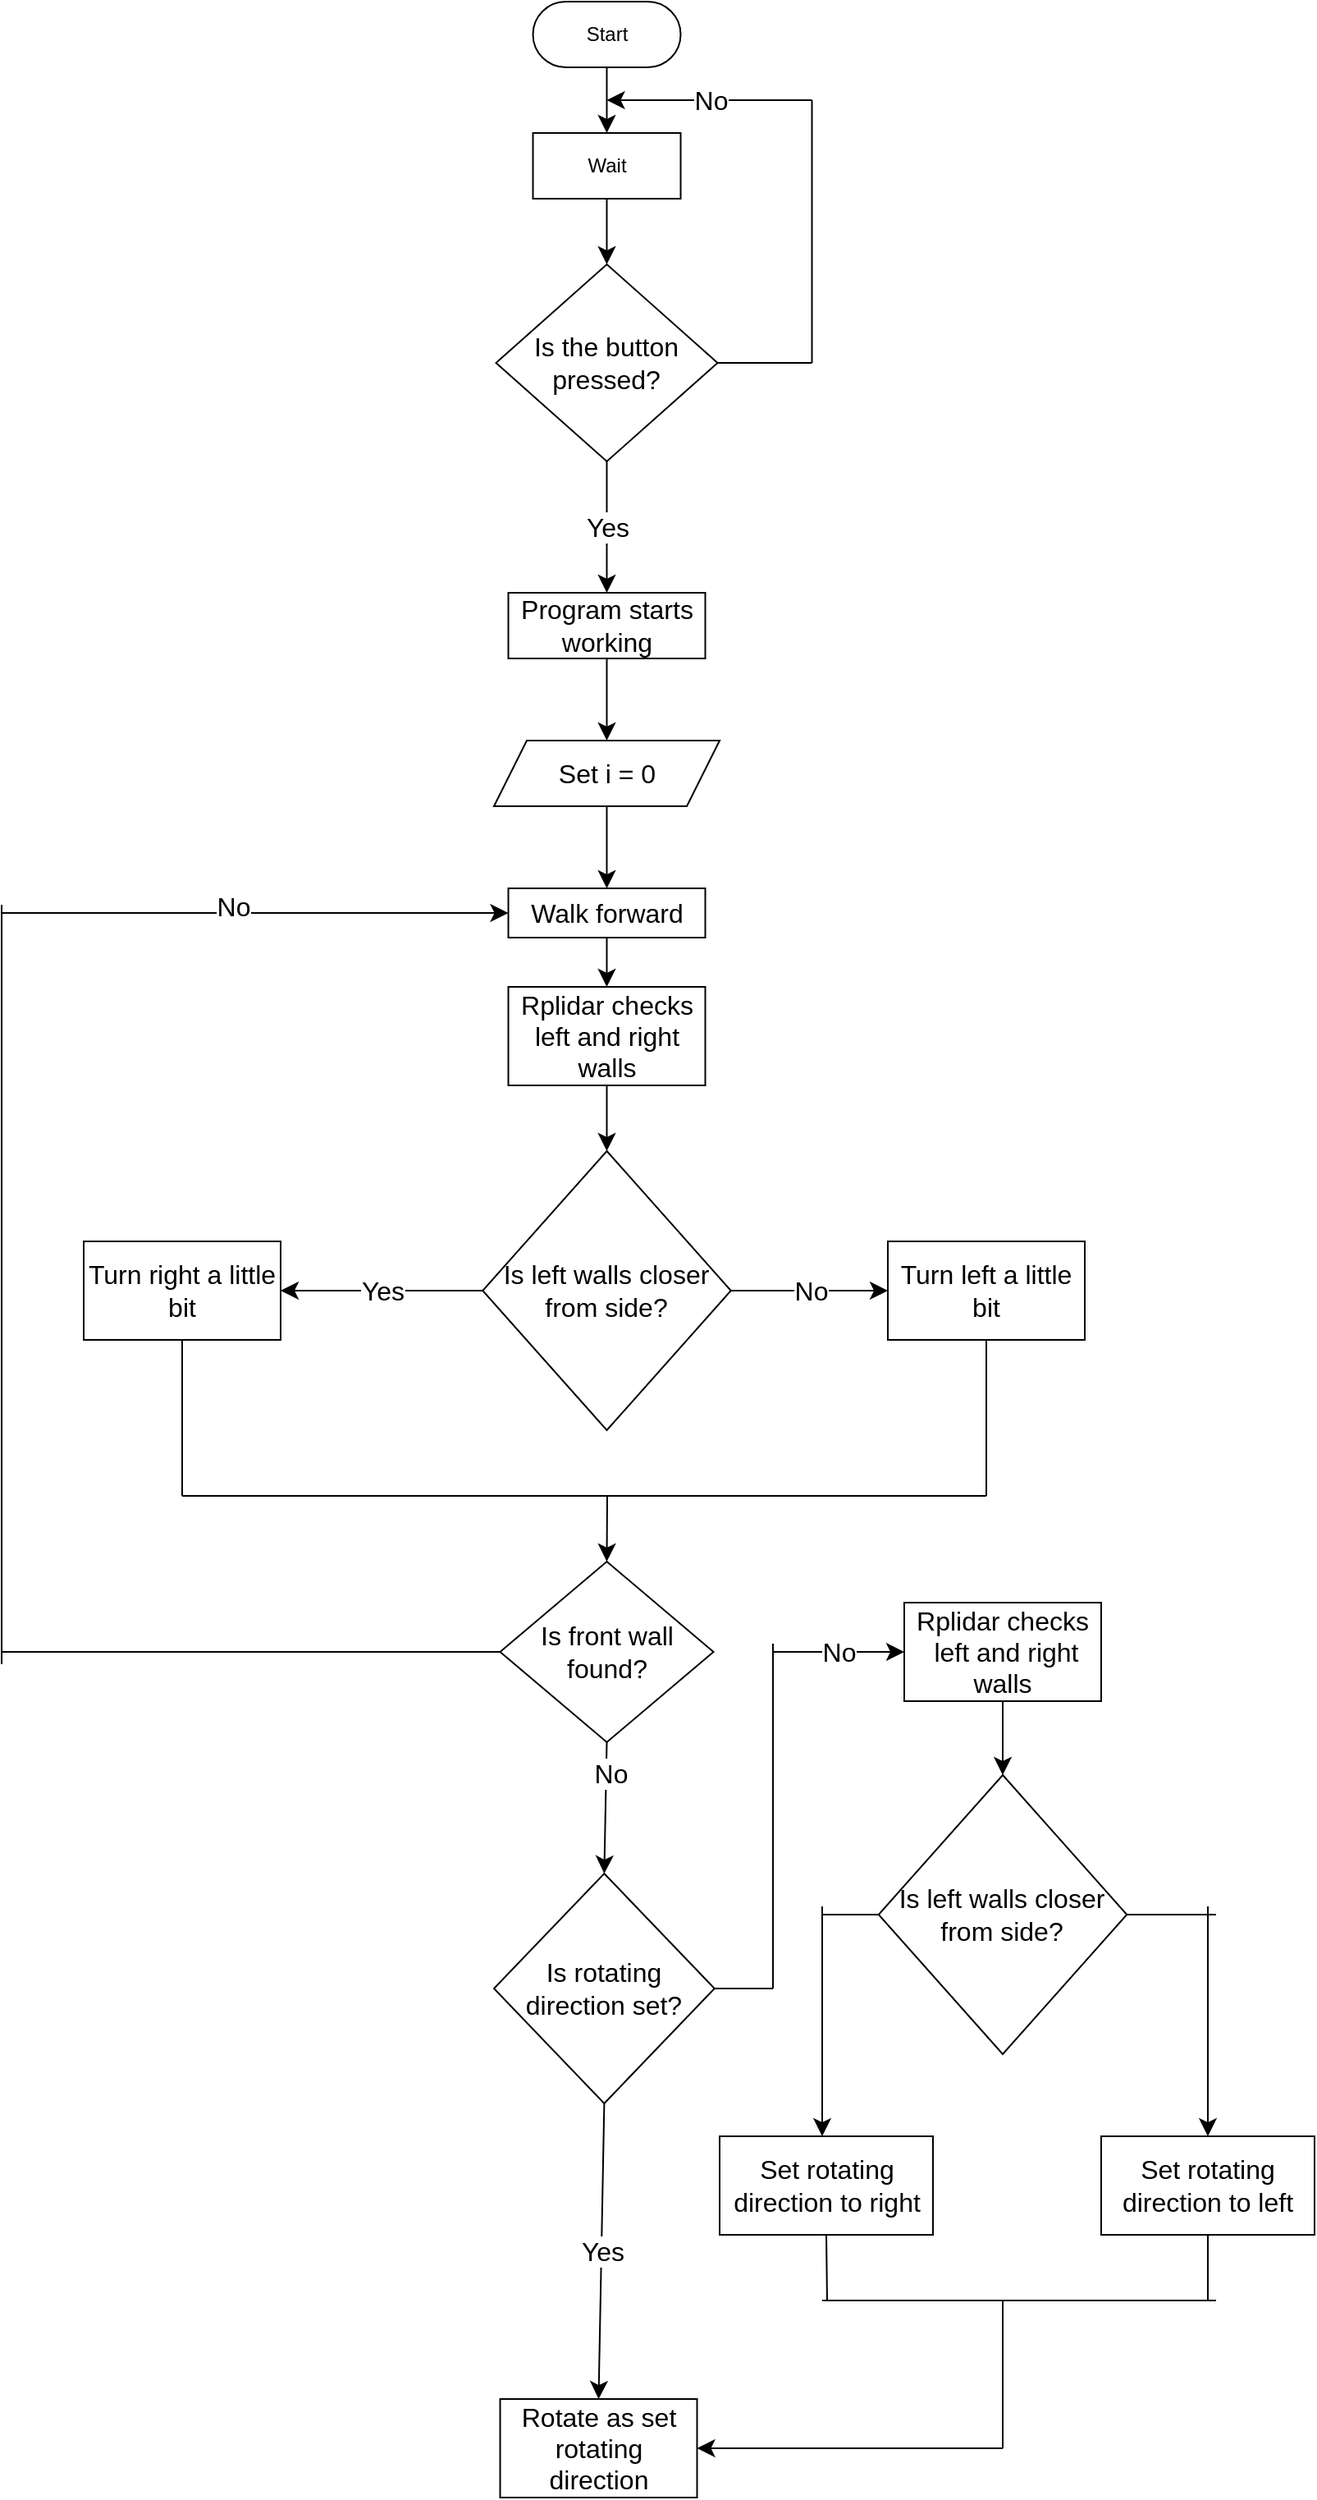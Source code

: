 <mxfile version="21.6.8" type="github">
  <diagram name="หน้า-1" id="4wCbAk8ZCSguRrX8qUt5">
    <mxGraphModel dx="4788" dy="11968" grid="1" gridSize="10" guides="1" tooltips="1" connect="1" arrows="1" fold="1" page="0" pageScale="1" pageWidth="827" pageHeight="1169" math="0" shadow="0">
      <root>
        <mxCell id="0" />
        <mxCell id="1" parent="0" />
        <mxCell id="fo_EU_42IXRzwxVgpPz2-1" value="Set i = 0" style="shape=parallelogram;perimeter=parallelogramPerimeter;whiteSpace=wrap;html=1;fixedSize=1;fontSize=16;" vertex="1" parent="1">
          <mxGeometry x="-3060" y="-10130" width="137.5" height="40" as="geometry" />
        </mxCell>
        <mxCell id="fo_EU_42IXRzwxVgpPz2-2" value="Start" style="rounded=1;whiteSpace=wrap;html=1;arcSize=50;" vertex="1" parent="1">
          <mxGeometry x="-3036.25" y="-10580" width="90" height="40" as="geometry" />
        </mxCell>
        <mxCell id="fo_EU_42IXRzwxVgpPz2-3" value="Wait" style="rounded=0;whiteSpace=wrap;html=1;" vertex="1" parent="1">
          <mxGeometry x="-3036.25" y="-10500" width="90" height="40" as="geometry" />
        </mxCell>
        <mxCell id="fo_EU_42IXRzwxVgpPz2-4" value="" style="endArrow=classic;html=1;rounded=0;fontSize=12;startSize=8;endSize=8;curved=1;entryX=0.5;entryY=0;entryDx=0;entryDy=0;exitX=0.5;exitY=1;exitDx=0;exitDy=0;" edge="1" parent="1" source="fo_EU_42IXRzwxVgpPz2-2" target="fo_EU_42IXRzwxVgpPz2-3">
          <mxGeometry width="50" height="50" relative="1" as="geometry">
            <mxPoint x="-3051.25" y="-10520" as="sourcePoint" />
            <mxPoint x="-3036.25" y="-10510" as="targetPoint" />
          </mxGeometry>
        </mxCell>
        <mxCell id="fo_EU_42IXRzwxVgpPz2-5" value="Is the button pressed?" style="rhombus;whiteSpace=wrap;html=1;fontSize=16;" vertex="1" parent="1">
          <mxGeometry x="-3058.75" y="-10420" width="135" height="120" as="geometry" />
        </mxCell>
        <mxCell id="fo_EU_42IXRzwxVgpPz2-6" value="" style="endArrow=classic;html=1;rounded=0;fontSize=12;startSize=8;endSize=8;curved=1;exitX=0.5;exitY=1;exitDx=0;exitDy=0;entryX=0.5;entryY=0;entryDx=0;entryDy=0;" edge="1" parent="1" source="fo_EU_42IXRzwxVgpPz2-3" target="fo_EU_42IXRzwxVgpPz2-5">
          <mxGeometry width="50" height="50" relative="1" as="geometry">
            <mxPoint x="-2926.25" y="-10410" as="sourcePoint" />
            <mxPoint x="-2876.25" y="-10460" as="targetPoint" />
          </mxGeometry>
        </mxCell>
        <mxCell id="fo_EU_42IXRzwxVgpPz2-7" value="Program starts working" style="rounded=0;whiteSpace=wrap;html=1;fontSize=16;" vertex="1" parent="1">
          <mxGeometry x="-3051.25" y="-10220" width="120" height="40" as="geometry" />
        </mxCell>
        <mxCell id="fo_EU_42IXRzwxVgpPz2-8" value="" style="endArrow=classic;html=1;rounded=0;fontSize=12;startSize=8;endSize=8;curved=1;exitX=0.5;exitY=1;exitDx=0;exitDy=0;entryX=0.5;entryY=0;entryDx=0;entryDy=0;" edge="1" parent="1" source="fo_EU_42IXRzwxVgpPz2-5" target="fo_EU_42IXRzwxVgpPz2-7">
          <mxGeometry relative="1" as="geometry">
            <mxPoint x="-2926.25" y="-10390" as="sourcePoint" />
            <mxPoint x="-2826.25" y="-10390" as="targetPoint" />
          </mxGeometry>
        </mxCell>
        <mxCell id="fo_EU_42IXRzwxVgpPz2-9" value="Yes" style="edgeLabel;resizable=0;html=1;align=center;verticalAlign=middle;fontSize=16;" connectable="0" vertex="1" parent="fo_EU_42IXRzwxVgpPz2-8">
          <mxGeometry relative="1" as="geometry" />
        </mxCell>
        <mxCell id="fo_EU_42IXRzwxVgpPz2-10" value="" style="endArrow=classic;html=1;rounded=0;fontSize=12;startSize=8;endSize=8;curved=1;entryX=0.5;entryY=0;entryDx=0;entryDy=0;" edge="1" parent="1">
          <mxGeometry relative="1" as="geometry">
            <mxPoint x="-2866.25" y="-10520" as="sourcePoint" />
            <mxPoint x="-2991.25" y="-10520" as="targetPoint" />
          </mxGeometry>
        </mxCell>
        <mxCell id="fo_EU_42IXRzwxVgpPz2-11" value="No" style="edgeLabel;resizable=0;html=1;align=center;verticalAlign=middle;fontSize=16;" connectable="0" vertex="1" parent="fo_EU_42IXRzwxVgpPz2-10">
          <mxGeometry relative="1" as="geometry" />
        </mxCell>
        <mxCell id="fo_EU_42IXRzwxVgpPz2-12" value="" style="endArrow=none;html=1;rounded=0;fontSize=12;startSize=8;endSize=8;curved=1;" edge="1" parent="1">
          <mxGeometry width="50" height="50" relative="1" as="geometry">
            <mxPoint x="-2866.25" y="-10520" as="sourcePoint" />
            <mxPoint x="-2866.25" y="-10360" as="targetPoint" />
          </mxGeometry>
        </mxCell>
        <mxCell id="fo_EU_42IXRzwxVgpPz2-13" value="" style="endArrow=none;html=1;rounded=0;fontSize=12;startSize=8;endSize=8;curved=1;exitX=1;exitY=0.5;exitDx=0;exitDy=0;" edge="1" parent="1" source="fo_EU_42IXRzwxVgpPz2-5">
          <mxGeometry width="50" height="50" relative="1" as="geometry">
            <mxPoint x="-2931.25" y="-10280" as="sourcePoint" />
            <mxPoint x="-2866.25" y="-10360" as="targetPoint" />
          </mxGeometry>
        </mxCell>
        <mxCell id="fo_EU_42IXRzwxVgpPz2-14" value="" style="endArrow=classic;html=1;rounded=0;fontSize=12;startSize=8;endSize=8;curved=1;exitX=0.5;exitY=1;exitDx=0;exitDy=0;entryX=0.5;entryY=0;entryDx=0;entryDy=0;" edge="1" parent="1" source="fo_EU_42IXRzwxVgpPz2-7" target="fo_EU_42IXRzwxVgpPz2-1">
          <mxGeometry width="50" height="50" relative="1" as="geometry">
            <mxPoint x="-3006.25" y="-10160" as="sourcePoint" />
            <mxPoint x="-2966.25" y="-10140" as="targetPoint" />
          </mxGeometry>
        </mxCell>
        <mxCell id="fo_EU_42IXRzwxVgpPz2-15" value="Walk forward" style="rounded=0;whiteSpace=wrap;html=1;fontSize=16;" vertex="1" parent="1">
          <mxGeometry x="-3051.25" y="-10040" width="120" height="30" as="geometry" />
        </mxCell>
        <mxCell id="fo_EU_42IXRzwxVgpPz2-16" value="" style="endArrow=classic;html=1;rounded=0;fontSize=12;startSize=8;endSize=8;curved=1;exitX=0.5;exitY=1;exitDx=0;exitDy=0;entryX=0.5;entryY=0;entryDx=0;entryDy=0;" edge="1" parent="1" source="fo_EU_42IXRzwxVgpPz2-1" target="fo_EU_42IXRzwxVgpPz2-15">
          <mxGeometry width="50" height="50" relative="1" as="geometry">
            <mxPoint x="-2996.25" y="-9990" as="sourcePoint" />
            <mxPoint x="-2946.25" y="-10040" as="targetPoint" />
          </mxGeometry>
        </mxCell>
        <mxCell id="fo_EU_42IXRzwxVgpPz2-17" value="Rplidar checks left and right walls" style="rounded=0;whiteSpace=wrap;html=1;fontSize=16;" vertex="1" parent="1">
          <mxGeometry x="-3051.25" y="-9980" width="120" height="60" as="geometry" />
        </mxCell>
        <mxCell id="fo_EU_42IXRzwxVgpPz2-18" value="" style="endArrow=classic;html=1;rounded=0;fontSize=12;startSize=8;endSize=8;curved=1;exitX=0.5;exitY=1;exitDx=0;exitDy=0;entryX=0.5;entryY=0;entryDx=0;entryDy=0;" edge="1" parent="1" source="fo_EU_42IXRzwxVgpPz2-15" target="fo_EU_42IXRzwxVgpPz2-17">
          <mxGeometry width="50" height="50" relative="1" as="geometry">
            <mxPoint x="-3030" y="-9890" as="sourcePoint" />
            <mxPoint x="-2980" y="-9940" as="targetPoint" />
          </mxGeometry>
        </mxCell>
        <mxCell id="fo_EU_42IXRzwxVgpPz2-19" value="Is left walls closer from side?" style="rhombus;whiteSpace=wrap;html=1;fontSize=16;" vertex="1" parent="1">
          <mxGeometry x="-3066.87" y="-9880" width="151.25" height="170" as="geometry" />
        </mxCell>
        <mxCell id="fo_EU_42IXRzwxVgpPz2-20" value="" style="endArrow=classic;html=1;rounded=0;fontSize=12;startSize=8;endSize=8;curved=1;exitX=0.5;exitY=1;exitDx=0;exitDy=0;entryX=0.5;entryY=0;entryDx=0;entryDy=0;" edge="1" parent="1" source="fo_EU_42IXRzwxVgpPz2-17" target="fo_EU_42IXRzwxVgpPz2-19">
          <mxGeometry width="50" height="50" relative="1" as="geometry">
            <mxPoint x="-3010" y="-9850" as="sourcePoint" />
            <mxPoint x="-2960" y="-9900" as="targetPoint" />
          </mxGeometry>
        </mxCell>
        <mxCell id="fo_EU_42IXRzwxVgpPz2-22" value="Turn right a little bit" style="rounded=0;whiteSpace=wrap;html=1;fontSize=16;" vertex="1" parent="1">
          <mxGeometry x="-3310" y="-9825" width="120" height="60" as="geometry" />
        </mxCell>
        <mxCell id="fo_EU_42IXRzwxVgpPz2-24" value="" style="endArrow=classic;html=1;rounded=0;fontSize=12;startSize=8;endSize=8;curved=1;exitX=0;exitY=0.5;exitDx=0;exitDy=0;entryX=1;entryY=0.5;entryDx=0;entryDy=0;" edge="1" parent="1" source="fo_EU_42IXRzwxVgpPz2-19" target="fo_EU_42IXRzwxVgpPz2-22">
          <mxGeometry relative="1" as="geometry">
            <mxPoint x="-3140" y="-9730" as="sourcePoint" />
            <mxPoint x="-3040" y="-9730" as="targetPoint" />
          </mxGeometry>
        </mxCell>
        <mxCell id="fo_EU_42IXRzwxVgpPz2-25" value="Yes" style="edgeLabel;resizable=0;html=1;align=center;verticalAlign=middle;fontSize=16;" connectable="0" vertex="1" parent="fo_EU_42IXRzwxVgpPz2-24">
          <mxGeometry relative="1" as="geometry" />
        </mxCell>
        <mxCell id="fo_EU_42IXRzwxVgpPz2-26" value="Turn left a little bit" style="rounded=0;whiteSpace=wrap;html=1;fontSize=16;" vertex="1" parent="1">
          <mxGeometry x="-2820" y="-9825" width="120" height="60" as="geometry" />
        </mxCell>
        <mxCell id="fo_EU_42IXRzwxVgpPz2-27" value="" style="endArrow=classic;html=1;rounded=0;fontSize=12;startSize=8;endSize=8;curved=1;exitX=1;exitY=0.5;exitDx=0;exitDy=0;entryX=0;entryY=0.5;entryDx=0;entryDy=0;" edge="1" parent="1" source="fo_EU_42IXRzwxVgpPz2-19" target="fo_EU_42IXRzwxVgpPz2-26">
          <mxGeometry relative="1" as="geometry">
            <mxPoint x="-2960" y="-9730" as="sourcePoint" />
            <mxPoint x="-2860" y="-9730" as="targetPoint" />
          </mxGeometry>
        </mxCell>
        <mxCell id="fo_EU_42IXRzwxVgpPz2-28" value="No" style="edgeLabel;resizable=0;html=1;align=center;verticalAlign=middle;fontSize=16;" connectable="0" vertex="1" parent="fo_EU_42IXRzwxVgpPz2-27">
          <mxGeometry relative="1" as="geometry" />
        </mxCell>
        <mxCell id="fo_EU_42IXRzwxVgpPz2-31" value="Is front wall found?" style="rhombus;whiteSpace=wrap;html=1;fontSize=16;" vertex="1" parent="1">
          <mxGeometry x="-3056.25" y="-9630" width="130" height="110" as="geometry" />
        </mxCell>
        <mxCell id="fo_EU_42IXRzwxVgpPz2-32" value="" style="endArrow=classic;html=1;rounded=0;fontSize=12;startSize=8;endSize=8;curved=1;entryX=0.5;entryY=0;entryDx=0;entryDy=0;" edge="1" parent="1" target="fo_EU_42IXRzwxVgpPz2-31">
          <mxGeometry width="50" height="50" relative="1" as="geometry">
            <mxPoint x="-2991" y="-9670" as="sourcePoint" />
            <mxPoint x="-3020" y="-9630" as="targetPoint" />
          </mxGeometry>
        </mxCell>
        <mxCell id="fo_EU_42IXRzwxVgpPz2-33" value="" style="endArrow=none;html=1;rounded=0;fontSize=12;startSize=8;endSize=8;curved=1;entryX=0.5;entryY=1;entryDx=0;entryDy=0;" edge="1" parent="1" target="fo_EU_42IXRzwxVgpPz2-26">
          <mxGeometry width="50" height="50" relative="1" as="geometry">
            <mxPoint x="-2760" y="-9670" as="sourcePoint" />
            <mxPoint x="-2760" y="-9760" as="targetPoint" />
          </mxGeometry>
        </mxCell>
        <mxCell id="fo_EU_42IXRzwxVgpPz2-34" value="" style="endArrow=none;html=1;rounded=0;fontSize=12;startSize=8;endSize=8;curved=1;entryX=0.5;entryY=1;entryDx=0;entryDy=0;" edge="1" parent="1" target="fo_EU_42IXRzwxVgpPz2-22">
          <mxGeometry width="50" height="50" relative="1" as="geometry">
            <mxPoint x="-3250" y="-9670" as="sourcePoint" />
            <mxPoint x="-3080" y="-9720" as="targetPoint" />
          </mxGeometry>
        </mxCell>
        <mxCell id="fo_EU_42IXRzwxVgpPz2-36" value="" style="endArrow=none;html=1;rounded=0;fontSize=12;startSize=8;endSize=8;curved=1;" edge="1" parent="1">
          <mxGeometry width="50" height="50" relative="1" as="geometry">
            <mxPoint x="-3250" y="-9670" as="sourcePoint" />
            <mxPoint x="-2760" y="-9670" as="targetPoint" />
          </mxGeometry>
        </mxCell>
        <mxCell id="fo_EU_42IXRzwxVgpPz2-37" value="" style="endArrow=classic;html=1;rounded=0;fontSize=12;startSize=8;endSize=8;curved=1;entryX=0;entryY=0.5;entryDx=0;entryDy=0;" edge="1" parent="1" target="fo_EU_42IXRzwxVgpPz2-15">
          <mxGeometry width="50" height="50" relative="1" as="geometry">
            <mxPoint x="-3360" y="-10025" as="sourcePoint" />
            <mxPoint x="-3050" y="-9780" as="targetPoint" />
          </mxGeometry>
        </mxCell>
        <mxCell id="fo_EU_42IXRzwxVgpPz2-42" value="No" style="edgeLabel;html=1;align=center;verticalAlign=middle;resizable=0;points=[];fontSize=16;" vertex="1" connectable="0" parent="fo_EU_42IXRzwxVgpPz2-37">
          <mxGeometry x="-0.089" y="4" relative="1" as="geometry">
            <mxPoint as="offset" />
          </mxGeometry>
        </mxCell>
        <mxCell id="fo_EU_42IXRzwxVgpPz2-38" value="" style="endArrow=none;html=1;rounded=0;fontSize=12;startSize=8;endSize=8;curved=1;" edge="1" parent="1">
          <mxGeometry width="50" height="50" relative="1" as="geometry">
            <mxPoint x="-3360" y="-9567.5" as="sourcePoint" />
            <mxPoint x="-3360" y="-10030" as="targetPoint" />
          </mxGeometry>
        </mxCell>
        <mxCell id="fo_EU_42IXRzwxVgpPz2-39" value="" style="endArrow=none;html=1;rounded=0;fontSize=12;startSize=8;endSize=8;curved=1;entryX=0;entryY=0.5;entryDx=0;entryDy=0;" edge="1" parent="1" target="fo_EU_42IXRzwxVgpPz2-31">
          <mxGeometry width="50" height="50" relative="1" as="geometry">
            <mxPoint x="-3360" y="-9575" as="sourcePoint" />
            <mxPoint x="-3240" y="-9680" as="targetPoint" />
          </mxGeometry>
        </mxCell>
        <mxCell id="fo_EU_42IXRzwxVgpPz2-43" value="Is rotating direction set?" style="rhombus;whiteSpace=wrap;html=1;fontSize=16;" vertex="1" parent="1">
          <mxGeometry x="-3060" y="-9440" width="134.37" height="140" as="geometry" />
        </mxCell>
        <mxCell id="fo_EU_42IXRzwxVgpPz2-44" value="" style="endArrow=classic;html=1;rounded=0;fontSize=12;startSize=8;endSize=8;curved=1;entryX=0.5;entryY=0;entryDx=0;entryDy=0;exitX=0.5;exitY=1;exitDx=0;exitDy=0;" edge="1" parent="1" source="fo_EU_42IXRzwxVgpPz2-31" target="fo_EU_42IXRzwxVgpPz2-43">
          <mxGeometry width="50" height="50" relative="1" as="geometry">
            <mxPoint x="-2995" y="-9520" as="sourcePoint" />
            <mxPoint x="-2946.25" y="-9510" as="targetPoint" />
          </mxGeometry>
        </mxCell>
        <mxCell id="fo_EU_42IXRzwxVgpPz2-45" value="No" style="edgeLabel;html=1;align=center;verticalAlign=middle;resizable=0;points=[];fontSize=16;" vertex="1" connectable="0" parent="fo_EU_42IXRzwxVgpPz2-44">
          <mxGeometry x="-0.529" y="2" relative="1" as="geometry">
            <mxPoint as="offset" />
          </mxGeometry>
        </mxCell>
        <mxCell id="fo_EU_42IXRzwxVgpPz2-46" value="Rotate as set rotating direction" style="rounded=0;whiteSpace=wrap;html=1;fontSize=16;" vertex="1" parent="1">
          <mxGeometry x="-3056.25" y="-9120" width="120" height="60" as="geometry" />
        </mxCell>
        <mxCell id="fo_EU_42IXRzwxVgpPz2-47" value="" style="endArrow=classic;html=1;rounded=0;fontSize=12;startSize=8;endSize=8;curved=1;exitX=0.5;exitY=1;exitDx=0;exitDy=0;entryX=0.5;entryY=0;entryDx=0;entryDy=0;" edge="1" parent="1" source="fo_EU_42IXRzwxVgpPz2-43" target="fo_EU_42IXRzwxVgpPz2-46">
          <mxGeometry relative="1" as="geometry">
            <mxPoint x="-3050" y="-9200" as="sourcePoint" />
            <mxPoint x="-2950" y="-9200" as="targetPoint" />
          </mxGeometry>
        </mxCell>
        <mxCell id="fo_EU_42IXRzwxVgpPz2-48" value="Yes" style="edgeLabel;resizable=0;html=1;align=center;verticalAlign=middle;fontSize=16;" connectable="0" vertex="1" parent="fo_EU_42IXRzwxVgpPz2-47">
          <mxGeometry relative="1" as="geometry" />
        </mxCell>
        <mxCell id="fo_EU_42IXRzwxVgpPz2-49" value="Rplidar checks &amp;nbsp;left and right walls" style="rounded=0;whiteSpace=wrap;html=1;fontSize=16;" vertex="1" parent="1">
          <mxGeometry x="-2810" y="-9605" width="120" height="60" as="geometry" />
        </mxCell>
        <mxCell id="fo_EU_42IXRzwxVgpPz2-50" value="" style="endArrow=classic;html=1;rounded=0;fontSize=12;startSize=8;endSize=8;curved=1;entryX=0;entryY=0.5;entryDx=0;entryDy=0;" edge="1" parent="1" target="fo_EU_42IXRzwxVgpPz2-49">
          <mxGeometry relative="1" as="geometry">
            <mxPoint x="-2890" y="-9575" as="sourcePoint" />
            <mxPoint x="-2826.25" y="-9545" as="targetPoint" />
          </mxGeometry>
        </mxCell>
        <mxCell id="fo_EU_42IXRzwxVgpPz2-51" value="No" style="edgeLabel;resizable=0;html=1;align=center;verticalAlign=middle;fontSize=16;" connectable="0" vertex="1" parent="fo_EU_42IXRzwxVgpPz2-50">
          <mxGeometry relative="1" as="geometry" />
        </mxCell>
        <mxCell id="fo_EU_42IXRzwxVgpPz2-52" value="" style="endArrow=none;html=1;rounded=0;fontSize=12;startSize=8;endSize=8;curved=1;" edge="1" parent="1">
          <mxGeometry width="50" height="50" relative="1" as="geometry">
            <mxPoint x="-2890" y="-9370" as="sourcePoint" />
            <mxPoint x="-2890" y="-9580" as="targetPoint" />
          </mxGeometry>
        </mxCell>
        <mxCell id="fo_EU_42IXRzwxVgpPz2-54" value="" style="endArrow=none;html=1;rounded=0;fontSize=12;startSize=8;endSize=8;curved=1;exitX=1;exitY=0.5;exitDx=0;exitDy=0;" edge="1" parent="1" source="fo_EU_42IXRzwxVgpPz2-43">
          <mxGeometry width="50" height="50" relative="1" as="geometry">
            <mxPoint x="-2930" y="-9200" as="sourcePoint" />
            <mxPoint x="-2890" y="-9370" as="targetPoint" />
          </mxGeometry>
        </mxCell>
        <mxCell id="fo_EU_42IXRzwxVgpPz2-55" value="Is left walls closer from side?" style="rhombus;whiteSpace=wrap;html=1;fontSize=16;" vertex="1" parent="1">
          <mxGeometry x="-2825.62" y="-9500" width="151.25" height="170" as="geometry" />
        </mxCell>
        <mxCell id="fo_EU_42IXRzwxVgpPz2-56" value="" style="endArrow=classic;html=1;rounded=0;fontSize=12;startSize=8;endSize=8;curved=1;exitX=0.5;exitY=1;exitDx=0;exitDy=0;" edge="1" parent="1" source="fo_EU_42IXRzwxVgpPz2-49">
          <mxGeometry width="50" height="50" relative="1" as="geometry">
            <mxPoint x="-2810" y="-9430" as="sourcePoint" />
            <mxPoint x="-2750" y="-9500" as="targetPoint" />
          </mxGeometry>
        </mxCell>
        <mxCell id="fo_EU_42IXRzwxVgpPz2-58" value="Set rotating direction to right" style="rounded=0;whiteSpace=wrap;html=1;fontSize=16;" vertex="1" parent="1">
          <mxGeometry x="-2922.5" y="-9280" width="130" height="60" as="geometry" />
        </mxCell>
        <mxCell id="fo_EU_42IXRzwxVgpPz2-59" value="Set rotating direction to left" style="rounded=0;whiteSpace=wrap;html=1;fontSize=16;" vertex="1" parent="1">
          <mxGeometry x="-2690" y="-9280" width="130" height="60" as="geometry" />
        </mxCell>
        <mxCell id="fo_EU_42IXRzwxVgpPz2-60" value="" style="endArrow=classic;html=1;rounded=0;fontSize=12;startSize=8;endSize=8;curved=1;" edge="1" parent="1">
          <mxGeometry width="50" height="50" relative="1" as="geometry">
            <mxPoint x="-2860" y="-9420" as="sourcePoint" />
            <mxPoint x="-2860" y="-9280" as="targetPoint" />
          </mxGeometry>
        </mxCell>
        <mxCell id="fo_EU_42IXRzwxVgpPz2-61" value="" style="endArrow=none;html=1;rounded=0;fontSize=12;startSize=8;endSize=8;curved=1;entryX=0;entryY=0.5;entryDx=0;entryDy=0;" edge="1" parent="1" target="fo_EU_42IXRzwxVgpPz2-55">
          <mxGeometry width="50" height="50" relative="1" as="geometry">
            <mxPoint x="-2860" y="-9415" as="sourcePoint" />
            <mxPoint x="-2780" y="-9400" as="targetPoint" />
          </mxGeometry>
        </mxCell>
        <mxCell id="fo_EU_42IXRzwxVgpPz2-66" value="" style="endArrow=classic;html=1;rounded=0;fontSize=12;startSize=8;endSize=8;curved=1;entryX=0.5;entryY=0;entryDx=0;entryDy=0;" edge="1" parent="1" target="fo_EU_42IXRzwxVgpPz2-59">
          <mxGeometry width="50" height="50" relative="1" as="geometry">
            <mxPoint x="-2625" y="-9420" as="sourcePoint" />
            <mxPoint x="-2720" y="-9380" as="targetPoint" />
          </mxGeometry>
        </mxCell>
        <mxCell id="fo_EU_42IXRzwxVgpPz2-67" value="" style="endArrow=none;html=1;rounded=0;fontSize=12;startSize=8;endSize=8;curved=1;exitX=1;exitY=0.5;exitDx=0;exitDy=0;" edge="1" parent="1" source="fo_EU_42IXRzwxVgpPz2-55">
          <mxGeometry width="50" height="50" relative="1" as="geometry">
            <mxPoint x="-2650" y="-9290" as="sourcePoint" />
            <mxPoint x="-2620" y="-9415" as="targetPoint" />
          </mxGeometry>
        </mxCell>
        <mxCell id="fo_EU_42IXRzwxVgpPz2-70" value="" style="endArrow=classic;html=1;rounded=0;fontSize=12;startSize=8;endSize=8;curved=1;entryX=1;entryY=0.5;entryDx=0;entryDy=0;" edge="1" parent="1" target="fo_EU_42IXRzwxVgpPz2-46">
          <mxGeometry width="50" height="50" relative="1" as="geometry">
            <mxPoint x="-2750" y="-9090" as="sourcePoint" />
            <mxPoint x="-2810" y="-9250" as="targetPoint" />
          </mxGeometry>
        </mxCell>
        <mxCell id="fo_EU_42IXRzwxVgpPz2-71" value="" style="endArrow=none;html=1;rounded=0;fontSize=12;startSize=8;endSize=8;curved=1;" edge="1" parent="1">
          <mxGeometry width="50" height="50" relative="1" as="geometry">
            <mxPoint x="-2860" y="-9180" as="sourcePoint" />
            <mxPoint x="-2620" y="-9180" as="targetPoint" />
          </mxGeometry>
        </mxCell>
        <mxCell id="fo_EU_42IXRzwxVgpPz2-72" value="" style="endArrow=none;html=1;rounded=0;fontSize=12;startSize=8;endSize=8;curved=1;entryX=0.5;entryY=1;entryDx=0;entryDy=0;" edge="1" parent="1" target="fo_EU_42IXRzwxVgpPz2-59">
          <mxGeometry width="50" height="50" relative="1" as="geometry">
            <mxPoint x="-2625" y="-9180" as="sourcePoint" />
            <mxPoint x="-2700" y="-9200" as="targetPoint" />
          </mxGeometry>
        </mxCell>
        <mxCell id="fo_EU_42IXRzwxVgpPz2-73" value="" style="endArrow=none;html=1;rounded=0;fontSize=12;startSize=8;endSize=8;curved=1;entryX=0.5;entryY=1;entryDx=0;entryDy=0;" edge="1" parent="1" target="fo_EU_42IXRzwxVgpPz2-58">
          <mxGeometry width="50" height="50" relative="1" as="geometry">
            <mxPoint x="-2857" y="-9180" as="sourcePoint" />
            <mxPoint x="-2872.5" y="-9200" as="targetPoint" />
          </mxGeometry>
        </mxCell>
        <mxCell id="fo_EU_42IXRzwxVgpPz2-74" value="" style="endArrow=none;html=1;rounded=0;fontSize=12;startSize=8;endSize=8;curved=1;" edge="1" parent="1">
          <mxGeometry width="50" height="50" relative="1" as="geometry">
            <mxPoint x="-2750" y="-9180" as="sourcePoint" />
            <mxPoint x="-2750" y="-9090" as="targetPoint" />
          </mxGeometry>
        </mxCell>
      </root>
    </mxGraphModel>
  </diagram>
</mxfile>
